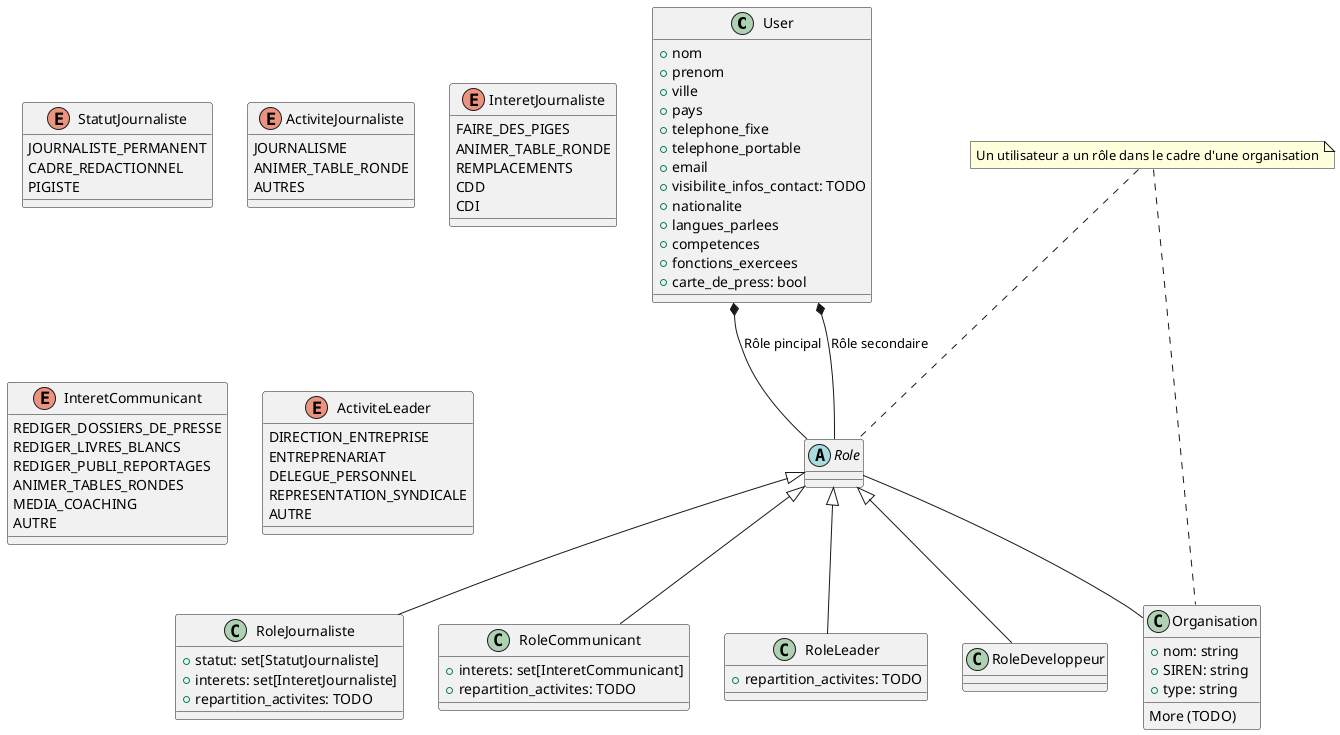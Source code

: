 @startuml
'https://plantuml.com/class-diagram

class User {
    +nom
    +prenom
    +ville
    +pays
    +telephone_fixe
    +telephone_portable
    +email
    +visibilite_infos_contact: TODO
    +nationalite
    +langues_parlees
    +competences
    +fonctions_exercees
    +carte_de_press: bool
}

abstract class Role {

}

User *-- Role : Rôle pincipal
User *-- Role : Rôle secondaire

class RoleJournaliste {
    +statut: set[StatutJournaliste]
    +interets: set[InteretJournaliste]
    +repartition_activites: TODO
}

Role <|-down- RoleJournaliste


enum StatutJournaliste {
    JOURNALISTE_PERMANENT
    CADRE_REDACTIONNEL
    PIGISTE
}

enum ActiviteJournaliste {
    JOURNALISME
    ANIMER_TABLE_RONDE
    AUTRES
}

enum InteretJournaliste {
    FAIRE_DES_PIGES
    ANIMER_TABLE_RONDE
    REMPLACEMENTS
    CDD
    CDI
}

class RoleCommunicant {
    +interets: set[InteretCommunicant]
    +repartition_activites: TODO
}

Role <|-down- RoleCommunicant

enum InteretCommunicant {
    REDIGER_DOSSIERS_DE_PRESSE
    REDIGER_LIVRES_BLANCS
    REDIGER_PUBLI_REPORTAGES
    ANIMER_TABLES_RONDES
    MEDIA_COACHING
    AUTRE
}


'
'
'
class RoleLeader {
    +repartition_activites: TODO
}

Role <|-down- RoleLeader

enum ActiviteLeader {
    DIRECTION_ENTREPRISE
    ENTREPRENARIAT
    DELEGUE_PERSONNEL
    REPRESENTATION_SYNDICALE
    AUTRE
}

'
'
'
class RoleDeveloppeur {

}

Role <|-down- RoleDeveloppeur


class Organisation {
    +nom: string
    +SIREN: string
    +type: string
    More (TODO)
}

Role -- Organisation

note "Un utilisateur a un rôle dans le cadre d'une organisation" as N1
N1 .. Organisation
N1 .. Role

@enduml
